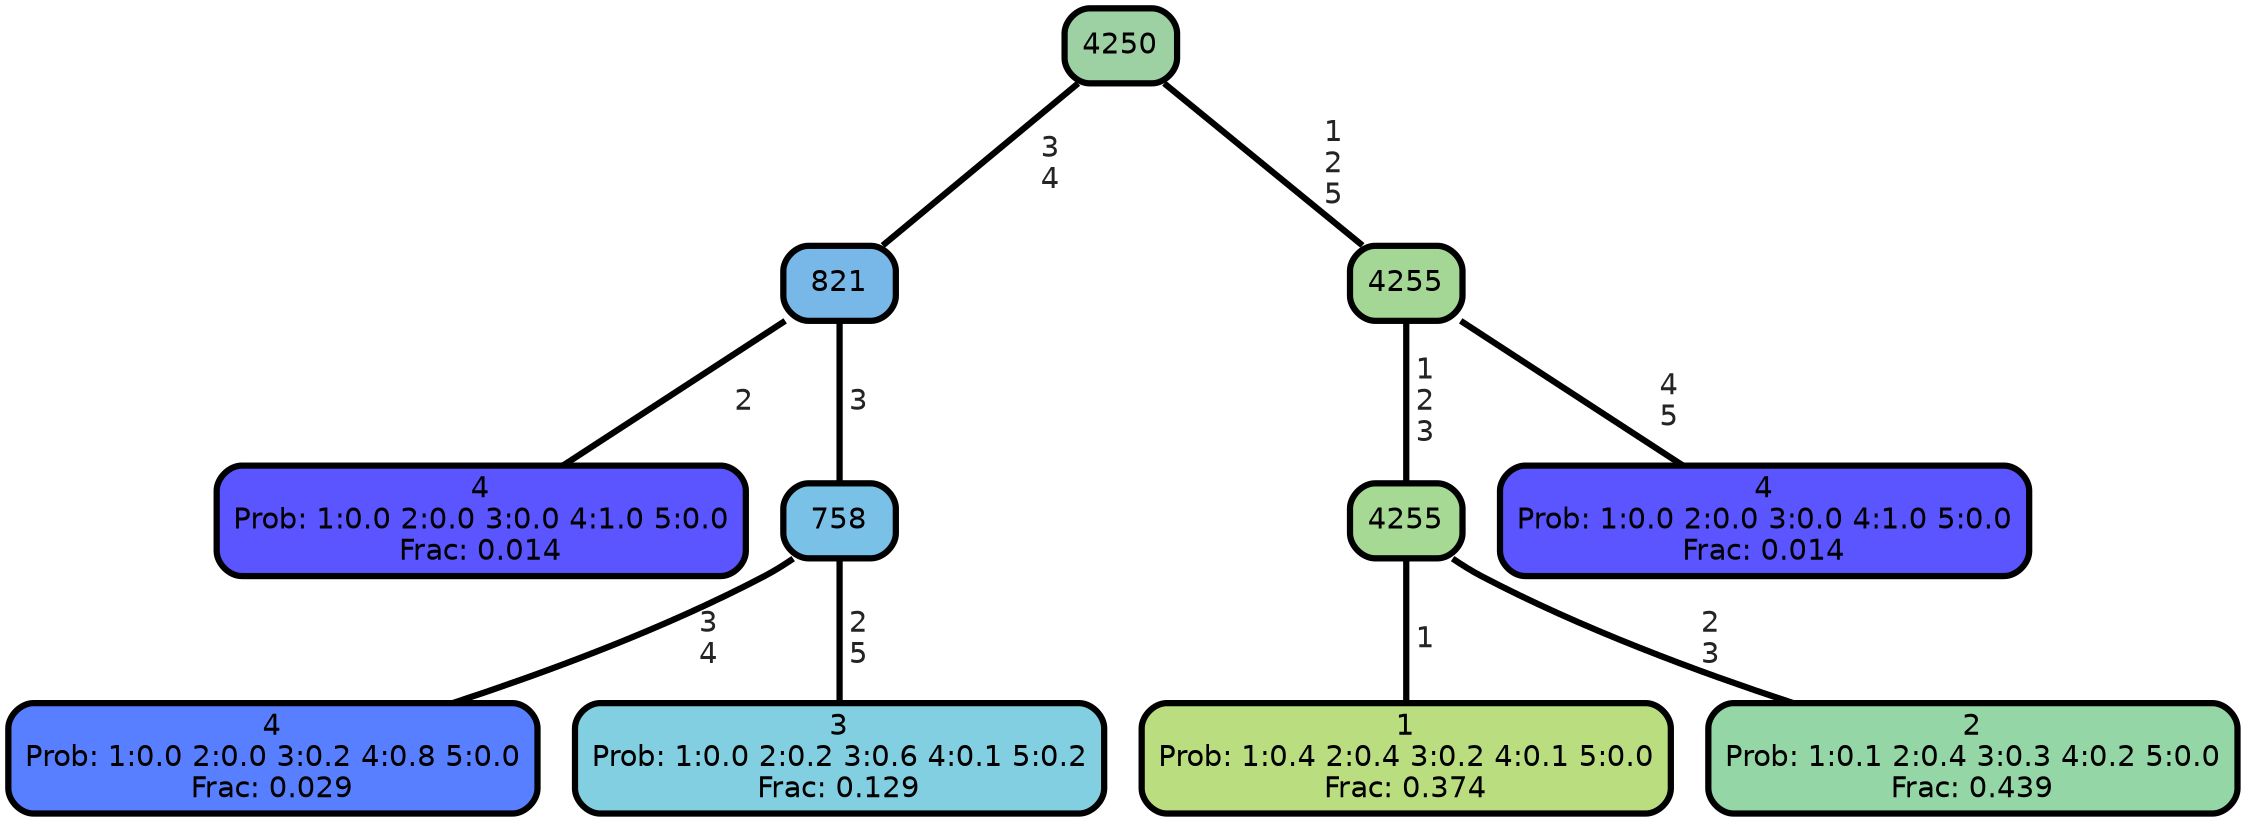 graph Tree {
node [shape=box, style="filled, rounded",color="black",penwidth="3",fontcolor="black",                 fontname=helvetica] ;
graph [ranksep="0 equally", splines=straight,                 bgcolor=transparent, dpi=200] ;
edge [fontname=helvetica, fontweight=bold,fontcolor=grey14,color=black] ;
0 [label="4
Prob: 1:0.0 2:0.0 3:0.0 4:1.0 5:0.0
Frac: 0.014", fillcolor="#5a55ff"] ;
1 [label="821", fillcolor="#78b8e9"] ;
2 [label="4
Prob: 1:0.0 2:0.0 3:0.2 4:0.8 5:0.0
Frac: 0.029", fillcolor="#587fff"] ;
3 [label="758", fillcolor="#7ac1e7"] ;
4 [label="3
Prob: 1:0.0 2:0.2 3:0.6 4:0.1 5:0.2
Frac: 0.129", fillcolor="#82cfe2"] ;
5 [label="4250", fillcolor="#9dd1a4"] ;
6 [label="1
Prob: 1:0.4 2:0.4 3:0.2 4:0.1 5:0.0
Frac: 0.374", fillcolor="#badd7f"] ;
7 [label="4255", fillcolor="#a6d994"] ;
8 [label="2
Prob: 1:0.1 2:0.4 3:0.3 4:0.2 5:0.0
Frac: 0.439", fillcolor="#94d6a5"] ;
9 [label="4255", fillcolor="#a4d796"] ;
10 [label="4
Prob: 1:0.0 2:0.0 3:0.0 4:1.0 5:0.0
Frac: 0.014", fillcolor="#5a55ff"] ;
1 -- 0 [label=" 2",penwidth=3] ;
1 -- 3 [label=" 3",penwidth=3] ;
3 -- 2 [label=" 3\n 4",penwidth=3] ;
3 -- 4 [label=" 2\n 5",penwidth=3] ;
5 -- 1 [label=" 3\n 4",penwidth=3] ;
5 -- 9 [label=" 1\n 2\n 5",penwidth=3] ;
7 -- 6 [label=" 1",penwidth=3] ;
7 -- 8 [label=" 2\n 3",penwidth=3] ;
9 -- 7 [label=" 1\n 2\n 3",penwidth=3] ;
9 -- 10 [label=" 4\n 5",penwidth=3] ;
{rank = same;}}